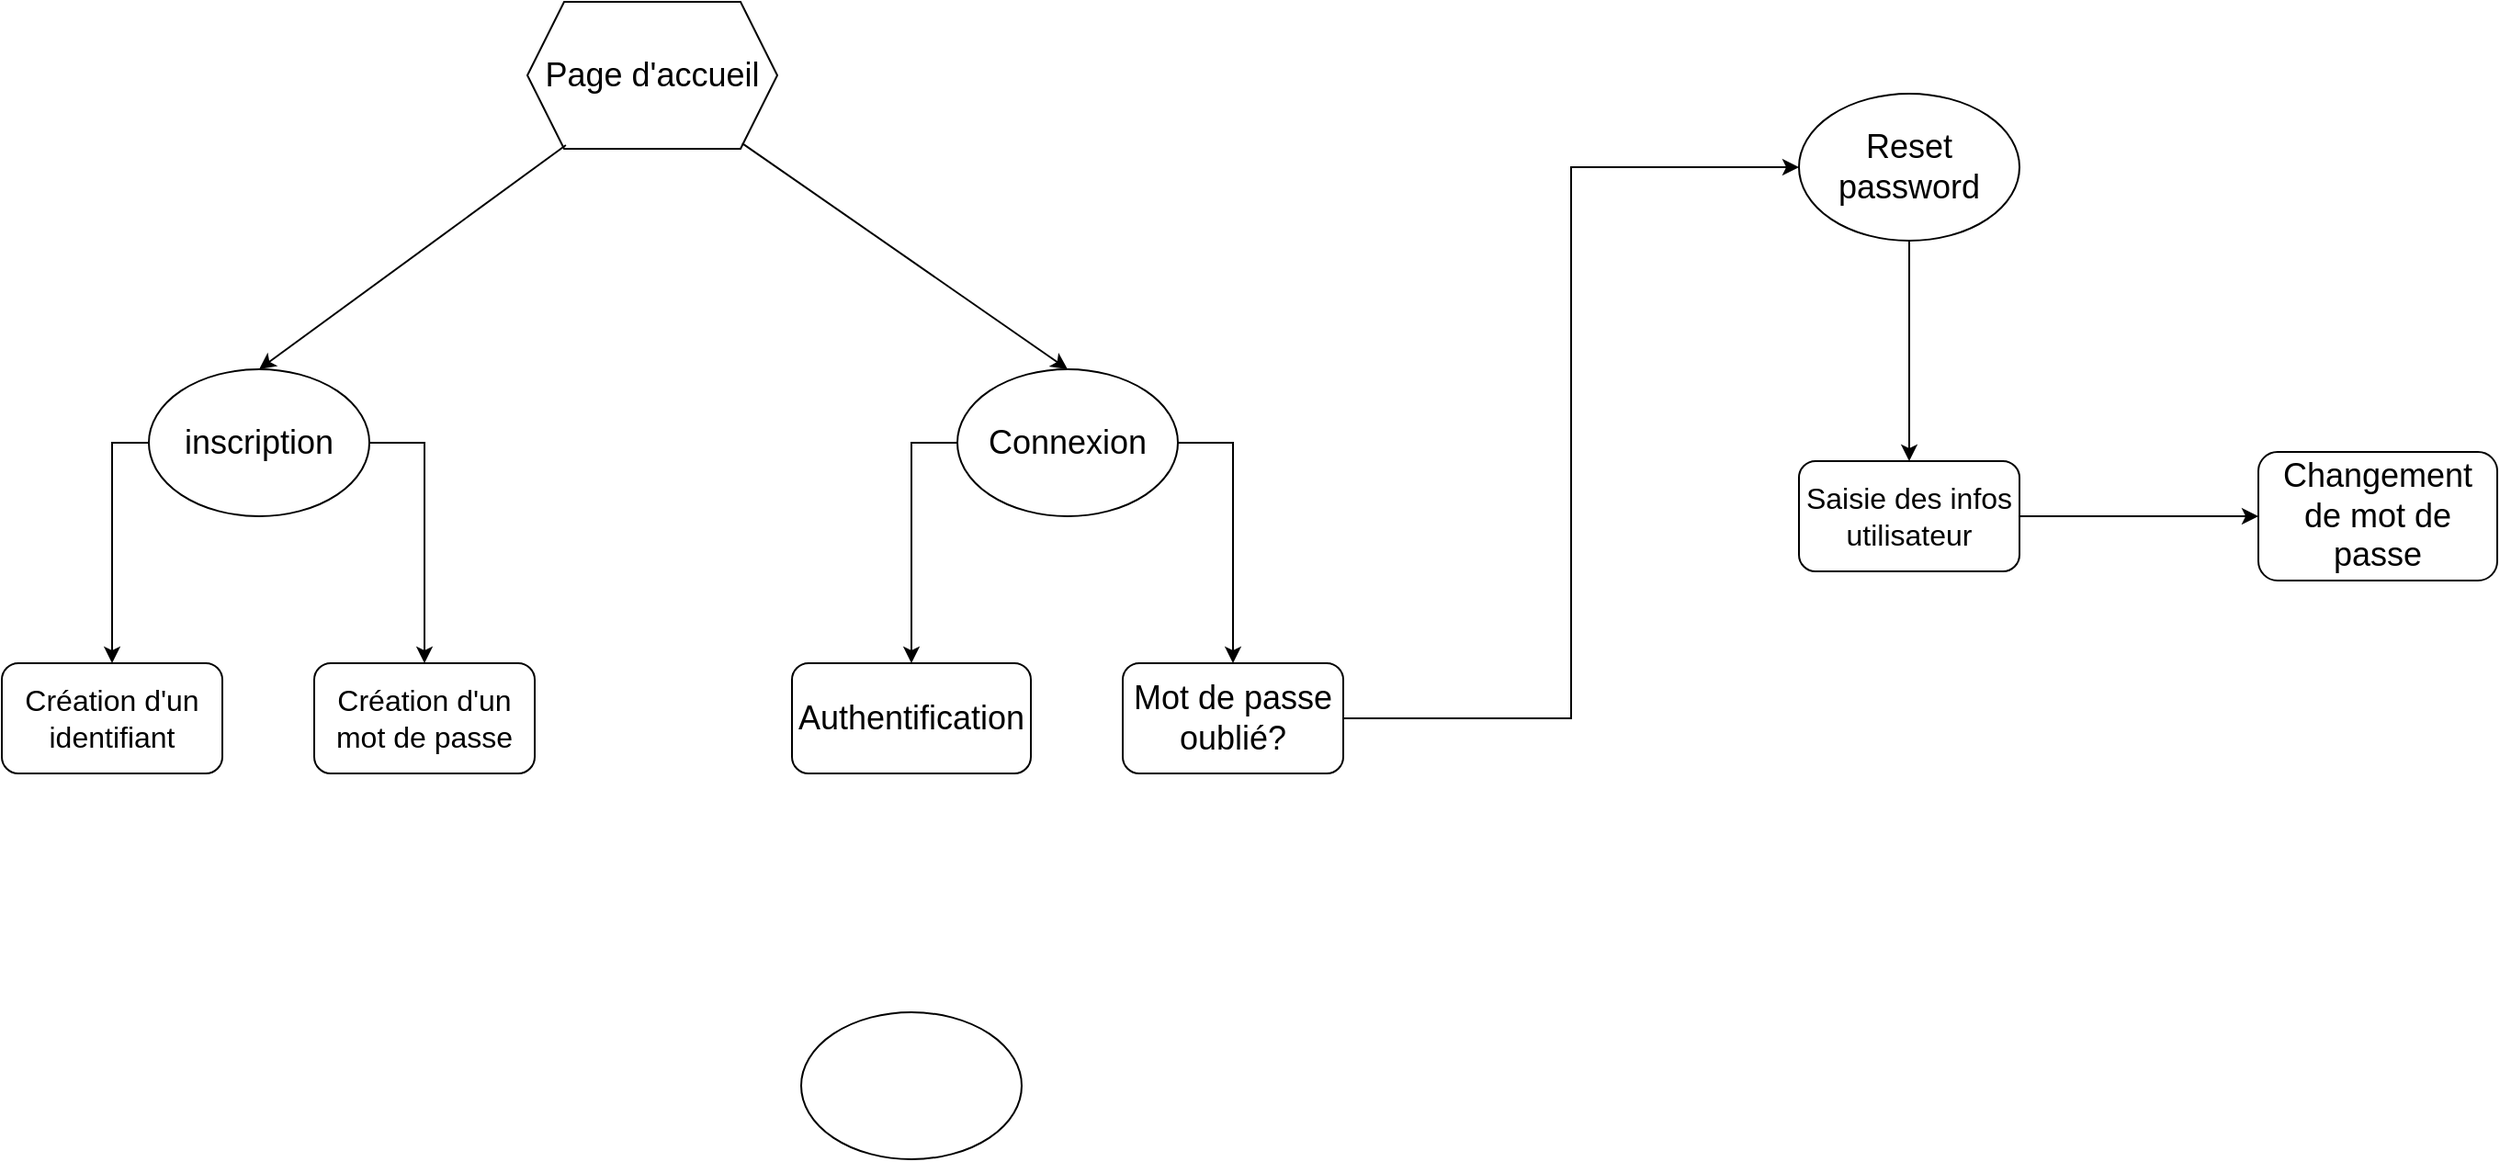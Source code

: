 <mxfile version="24.7.14">
  <diagram name="Page-1" id="_m0mcT-LbZxMVgwSGdpl">
    <mxGraphModel dx="2261" dy="780" grid="1" gridSize="10" guides="1" tooltips="1" connect="1" arrows="1" fold="1" page="1" pageScale="1" pageWidth="827" pageHeight="1169" math="0" shadow="0">
      <root>
        <mxCell id="0" />
        <mxCell id="1" parent="0" />
        <mxCell id="J0kD0AisD5n4wsnxr1aG-7" style="edgeStyle=orthogonalEdgeStyle;rounded=0;orthogonalLoop=1;jettySize=auto;html=1;exitX=0;exitY=0.5;exitDx=0;exitDy=0;entryX=0.5;entryY=0;entryDx=0;entryDy=0;" edge="1" parent="1" source="J0kD0AisD5n4wsnxr1aG-4" target="J0kD0AisD5n4wsnxr1aG-5">
          <mxGeometry relative="1" as="geometry" />
        </mxCell>
        <mxCell id="J0kD0AisD5n4wsnxr1aG-8" style="edgeStyle=orthogonalEdgeStyle;rounded=0;orthogonalLoop=1;jettySize=auto;html=1;exitX=1;exitY=0.5;exitDx=0;exitDy=0;entryX=0.5;entryY=0;entryDx=0;entryDy=0;" edge="1" parent="1" source="J0kD0AisD5n4wsnxr1aG-4" target="J0kD0AisD5n4wsnxr1aG-6">
          <mxGeometry relative="1" as="geometry" />
        </mxCell>
        <mxCell id="J0kD0AisD5n4wsnxr1aG-4" value="&lt;font style=&quot;font-size: 18px;&quot;&gt;inscription&lt;/font&gt;" style="ellipse;whiteSpace=wrap;html=1;" vertex="1" parent="1">
          <mxGeometry x="-698" y="260" width="120" height="80" as="geometry" />
        </mxCell>
        <mxCell id="J0kD0AisD5n4wsnxr1aG-5" value="&lt;font size=&quot;3&quot;&gt;Création d&#39;un identifiant&lt;/font&gt;" style="rounded=1;whiteSpace=wrap;html=1;" vertex="1" parent="1">
          <mxGeometry x="-778" y="420" width="120" height="60" as="geometry" />
        </mxCell>
        <mxCell id="J0kD0AisD5n4wsnxr1aG-6" value="&lt;font size=&quot;3&quot;&gt;Création d&#39;un mot de passe&lt;/font&gt;" style="rounded=1;whiteSpace=wrap;html=1;" vertex="1" parent="1">
          <mxGeometry x="-608" y="420" width="120" height="60" as="geometry" />
        </mxCell>
        <mxCell id="J0kD0AisD5n4wsnxr1aG-10" style="edgeStyle=orthogonalEdgeStyle;rounded=0;orthogonalLoop=1;jettySize=auto;html=1;exitX=0;exitY=0.5;exitDx=0;exitDy=0;entryX=0.5;entryY=0;entryDx=0;entryDy=0;" edge="1" parent="1" source="J0kD0AisD5n4wsnxr1aG-9" target="J0kD0AisD5n4wsnxr1aG-11">
          <mxGeometry relative="1" as="geometry">
            <mxPoint x="-318" y="420" as="targetPoint" />
          </mxGeometry>
        </mxCell>
        <mxCell id="J0kD0AisD5n4wsnxr1aG-13" style="edgeStyle=orthogonalEdgeStyle;rounded=0;orthogonalLoop=1;jettySize=auto;html=1;entryX=0.5;entryY=0;entryDx=0;entryDy=0;exitX=1;exitY=0.5;exitDx=0;exitDy=0;" edge="1" parent="1" source="J0kD0AisD5n4wsnxr1aG-9" target="J0kD0AisD5n4wsnxr1aG-12">
          <mxGeometry relative="1" as="geometry">
            <mxPoint x="-78" y="360" as="targetPoint" />
          </mxGeometry>
        </mxCell>
        <mxCell id="J0kD0AisD5n4wsnxr1aG-9" value="&lt;font style=&quot;font-size: 18px;&quot;&gt;Connexion&lt;/font&gt;" style="ellipse;whiteSpace=wrap;html=1;" vertex="1" parent="1">
          <mxGeometry x="-258" y="260" width="120" height="80" as="geometry" />
        </mxCell>
        <mxCell id="J0kD0AisD5n4wsnxr1aG-11" value="&lt;font style=&quot;font-size: 18px;&quot;&gt;Authentification&lt;/font&gt;" style="rounded=1;whiteSpace=wrap;html=1;" vertex="1" parent="1">
          <mxGeometry x="-348" y="420" width="130" height="60" as="geometry" />
        </mxCell>
        <mxCell id="J0kD0AisD5n4wsnxr1aG-17" style="edgeStyle=orthogonalEdgeStyle;rounded=0;orthogonalLoop=1;jettySize=auto;html=1;exitX=1;exitY=0.5;exitDx=0;exitDy=0;entryX=0;entryY=0.5;entryDx=0;entryDy=0;" edge="1" parent="1" source="J0kD0AisD5n4wsnxr1aG-12" target="J0kD0AisD5n4wsnxr1aG-18">
          <mxGeometry relative="1" as="geometry">
            <mxPoint x="180" y="450" as="targetPoint" />
          </mxGeometry>
        </mxCell>
        <mxCell id="J0kD0AisD5n4wsnxr1aG-12" value="&lt;font style=&quot;font-size: 18px;&quot;&gt;Mot de passe oublié?&lt;/font&gt;" style="rounded=1;whiteSpace=wrap;html=1;" vertex="1" parent="1">
          <mxGeometry x="-168" y="420" width="120" height="60" as="geometry" />
        </mxCell>
        <mxCell id="J0kD0AisD5n4wsnxr1aG-14" value="&lt;font style=&quot;font-size: 18px;&quot;&gt;Page d&#39;accueil&lt;/font&gt;" style="shape=hexagon;perimeter=hexagonPerimeter2;whiteSpace=wrap;html=1;fixedSize=1;" vertex="1" parent="1">
          <mxGeometry x="-492" y="60" width="136" height="80" as="geometry" />
        </mxCell>
        <mxCell id="J0kD0AisD5n4wsnxr1aG-15" value="" style="endArrow=classic;html=1;rounded=0;exitX=0.154;exitY=0.975;exitDx=0;exitDy=0;entryX=0.5;entryY=0;entryDx=0;entryDy=0;exitPerimeter=0;" edge="1" parent="1" source="J0kD0AisD5n4wsnxr1aG-14" target="J0kD0AisD5n4wsnxr1aG-4">
          <mxGeometry width="50" height="50" relative="1" as="geometry">
            <mxPoint x="-668" y="200" as="sourcePoint" />
            <mxPoint x="-618" y="150" as="targetPoint" />
          </mxGeometry>
        </mxCell>
        <mxCell id="J0kD0AisD5n4wsnxr1aG-16" value="" style="endArrow=classic;html=1;rounded=0;entryX=0.5;entryY=0;entryDx=0;entryDy=0;exitX=0.86;exitY=0.963;exitDx=0;exitDy=0;exitPerimeter=0;" edge="1" parent="1" source="J0kD0AisD5n4wsnxr1aG-14" target="J0kD0AisD5n4wsnxr1aG-9">
          <mxGeometry width="50" height="50" relative="1" as="geometry">
            <mxPoint x="-338" y="200" as="sourcePoint" />
            <mxPoint x="-288" y="150" as="targetPoint" />
          </mxGeometry>
        </mxCell>
        <mxCell id="J0kD0AisD5n4wsnxr1aG-21" style="edgeStyle=orthogonalEdgeStyle;rounded=0;orthogonalLoop=1;jettySize=auto;html=1;" edge="1" parent="1" source="J0kD0AisD5n4wsnxr1aG-18" target="J0kD0AisD5n4wsnxr1aG-19">
          <mxGeometry relative="1" as="geometry" />
        </mxCell>
        <mxCell id="J0kD0AisD5n4wsnxr1aG-18" value="&lt;font style=&quot;font-size: 18px;&quot;&gt;Reset &lt;font style=&quot;&quot;&gt;password&lt;/font&gt;&lt;/font&gt;" style="ellipse;whiteSpace=wrap;html=1;" vertex="1" parent="1">
          <mxGeometry x="200" y="110" width="120" height="80" as="geometry" />
        </mxCell>
        <mxCell id="J0kD0AisD5n4wsnxr1aG-23" style="edgeStyle=orthogonalEdgeStyle;rounded=0;orthogonalLoop=1;jettySize=auto;html=1;entryX=0;entryY=0.5;entryDx=0;entryDy=0;" edge="1" parent="1" source="J0kD0AisD5n4wsnxr1aG-19" target="J0kD0AisD5n4wsnxr1aG-20">
          <mxGeometry relative="1" as="geometry" />
        </mxCell>
        <mxCell id="J0kD0AisD5n4wsnxr1aG-19" value="&lt;font size=&quot;3&quot;&gt;Saisie des infos utilisateur&lt;/font&gt;" style="rounded=1;whiteSpace=wrap;html=1;" vertex="1" parent="1">
          <mxGeometry x="200" y="310" width="120" height="60" as="geometry" />
        </mxCell>
        <mxCell id="J0kD0AisD5n4wsnxr1aG-20" value="&lt;font style=&quot;font-size: 18px;&quot;&gt;Changement de mot de passe&lt;/font&gt;" style="rounded=1;whiteSpace=wrap;html=1;" vertex="1" parent="1">
          <mxGeometry x="450" y="305" width="130" height="70" as="geometry" />
        </mxCell>
        <mxCell id="J0kD0AisD5n4wsnxr1aG-24" value="" style="ellipse;whiteSpace=wrap;html=1;" vertex="1" parent="1">
          <mxGeometry x="-343" y="610" width="120" height="80" as="geometry" />
        </mxCell>
      </root>
    </mxGraphModel>
  </diagram>
</mxfile>
